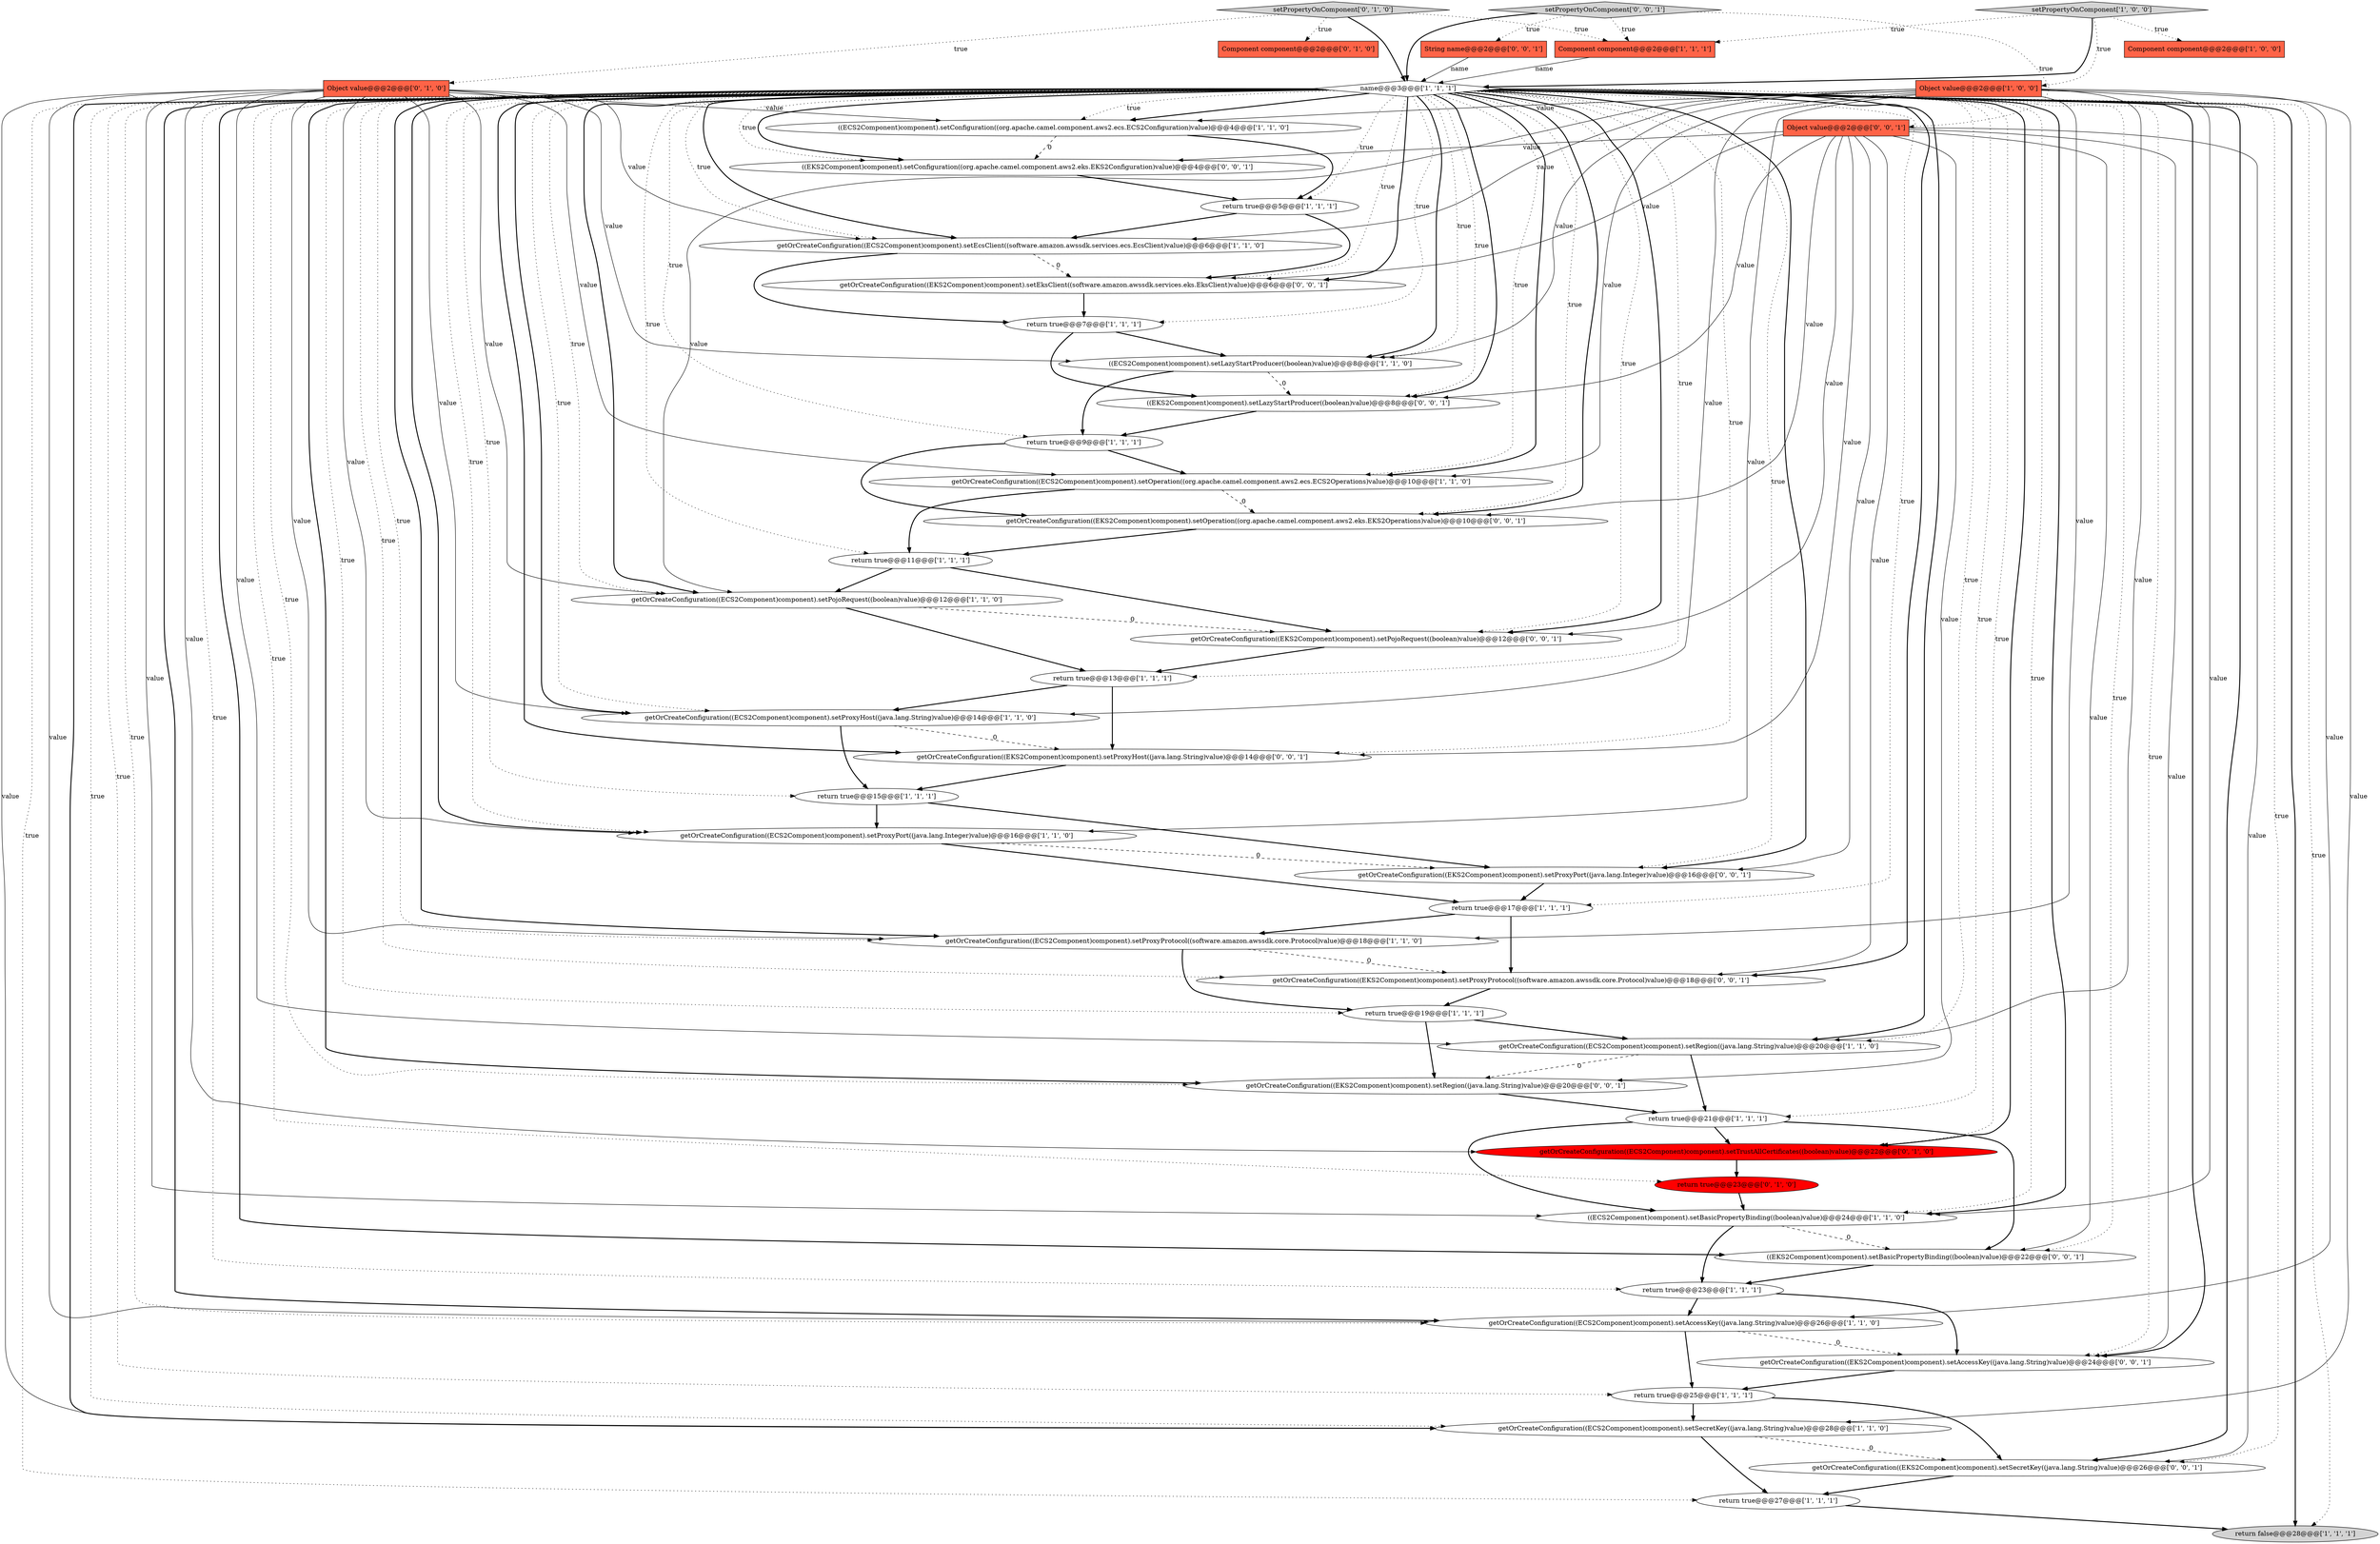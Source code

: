 digraph {
29 [style = filled, label = "getOrCreateConfiguration((ECS2Component)component).setRegion((java.lang.String)value)@@@20@@@['1', '1', '0']", fillcolor = white, shape = ellipse image = "AAA0AAABBB1BBB"];
40 [style = filled, label = "getOrCreateConfiguration((EKS2Component)component).setAccessKey((java.lang.String)value)@@@24@@@['0', '0', '1']", fillcolor = white, shape = ellipse image = "AAA0AAABBB3BBB"];
13 [style = filled, label = "return true@@@13@@@['1', '1', '1']", fillcolor = white, shape = ellipse image = "AAA0AAABBB1BBB"];
15 [style = filled, label = "return false@@@28@@@['1', '1', '1']", fillcolor = lightgray, shape = ellipse image = "AAA0AAABBB1BBB"];
32 [style = filled, label = "setPropertyOnComponent['0', '1', '0']", fillcolor = lightgray, shape = diamond image = "AAA0AAABBB2BBB"];
37 [style = filled, label = "getOrCreateConfiguration((EKS2Component)component).setProxyProtocol((software.amazon.awssdk.core.Protocol)value)@@@18@@@['0', '0', '1']", fillcolor = white, shape = ellipse image = "AAA0AAABBB3BBB"];
8 [style = filled, label = "Component component@@@2@@@['1', '0', '0']", fillcolor = tomato, shape = box image = "AAA0AAABBB1BBB"];
11 [style = filled, label = "return true@@@21@@@['1', '1', '1']", fillcolor = white, shape = ellipse image = "AAA0AAABBB1BBB"];
6 [style = filled, label = "((ECS2Component)component).setBasicPropertyBinding((boolean)value)@@@24@@@['1', '1', '0']", fillcolor = white, shape = ellipse image = "AAA0AAABBB1BBB"];
22 [style = filled, label = "return true@@@17@@@['1', '1', '1']", fillcolor = white, shape = ellipse image = "AAA0AAABBB1BBB"];
23 [style = filled, label = "return true@@@15@@@['1', '1', '1']", fillcolor = white, shape = ellipse image = "AAA0AAABBB1BBB"];
47 [style = filled, label = "((EKS2Component)component).setLazyStartProducer((boolean)value)@@@8@@@['0', '0', '1']", fillcolor = white, shape = ellipse image = "AAA0AAABBB3BBB"];
4 [style = filled, label = "getOrCreateConfiguration((ECS2Component)component).setProxyHost((java.lang.String)value)@@@14@@@['1', '1', '0']", fillcolor = white, shape = ellipse image = "AAA0AAABBB1BBB"];
1 [style = filled, label = "Object value@@@2@@@['1', '0', '0']", fillcolor = tomato, shape = box image = "AAA0AAABBB1BBB"];
30 [style = filled, label = "return true@@@23@@@['0', '1', '0']", fillcolor = red, shape = ellipse image = "AAA1AAABBB2BBB"];
27 [style = filled, label = "getOrCreateConfiguration((ECS2Component)component).setPojoRequest((boolean)value)@@@12@@@['1', '1', '0']", fillcolor = white, shape = ellipse image = "AAA0AAABBB1BBB"];
31 [style = filled, label = "Object value@@@2@@@['0', '1', '0']", fillcolor = tomato, shape = box image = "AAA0AAABBB2BBB"];
42 [style = filled, label = "getOrCreateConfiguration((EKS2Component)component).setProxyPort((java.lang.Integer)value)@@@16@@@['0', '0', '1']", fillcolor = white, shape = ellipse image = "AAA0AAABBB3BBB"];
35 [style = filled, label = "getOrCreateConfiguration((EKS2Component)component).setOperation((org.apache.camel.component.aws2.eks.EKS2Operations)value)@@@10@@@['0', '0', '1']", fillcolor = white, shape = ellipse image = "AAA0AAABBB3BBB"];
44 [style = filled, label = "getOrCreateConfiguration((EKS2Component)component).setSecretKey((java.lang.String)value)@@@26@@@['0', '0', '1']", fillcolor = white, shape = ellipse image = "AAA0AAABBB3BBB"];
16 [style = filled, label = "return true@@@7@@@['1', '1', '1']", fillcolor = white, shape = ellipse image = "AAA0AAABBB1BBB"];
5 [style = filled, label = "return true@@@11@@@['1', '1', '1']", fillcolor = white, shape = ellipse image = "AAA0AAABBB1BBB"];
28 [style = filled, label = "getOrCreateConfiguration((ECS2Component)component).setSecretKey((java.lang.String)value)@@@28@@@['1', '1', '0']", fillcolor = white, shape = ellipse image = "AAA0AAABBB1BBB"];
49 [style = filled, label = "getOrCreateConfiguration((EKS2Component)component).setEksClient((software.amazon.awssdk.services.eks.EksClient)value)@@@6@@@['0', '0', '1']", fillcolor = white, shape = ellipse image = "AAA0AAABBB3BBB"];
36 [style = filled, label = "getOrCreateConfiguration((EKS2Component)component).setPojoRequest((boolean)value)@@@12@@@['0', '0', '1']", fillcolor = white, shape = ellipse image = "AAA0AAABBB3BBB"];
34 [style = filled, label = "getOrCreateConfiguration((ECS2Component)component).setTrustAllCertificates((boolean)value)@@@22@@@['0', '1', '0']", fillcolor = red, shape = ellipse image = "AAA1AAABBB2BBB"];
2 [style = filled, label = "((ECS2Component)component).setConfiguration((org.apache.camel.component.aws2.ecs.ECS2Configuration)value)@@@4@@@['1', '1', '0']", fillcolor = white, shape = ellipse image = "AAA0AAABBB1BBB"];
26 [style = filled, label = "setPropertyOnComponent['1', '0', '0']", fillcolor = lightgray, shape = diamond image = "AAA0AAABBB1BBB"];
38 [style = filled, label = "getOrCreateConfiguration((EKS2Component)component).setProxyHost((java.lang.String)value)@@@14@@@['0', '0', '1']", fillcolor = white, shape = ellipse image = "AAA0AAABBB3BBB"];
0 [style = filled, label = "getOrCreateConfiguration((ECS2Component)component).setEcsClient((software.amazon.awssdk.services.ecs.EcsClient)value)@@@6@@@['1', '1', '0']", fillcolor = white, shape = ellipse image = "AAA0AAABBB1BBB"];
46 [style = filled, label = "((EKS2Component)component).setConfiguration((org.apache.camel.component.aws2.eks.EKS2Configuration)value)@@@4@@@['0', '0', '1']", fillcolor = white, shape = ellipse image = "AAA0AAABBB3BBB"];
18 [style = filled, label = "name@@@3@@@['1', '1', '1']", fillcolor = white, shape = diamond image = "AAA0AAABBB1BBB"];
39 [style = filled, label = "setPropertyOnComponent['0', '0', '1']", fillcolor = lightgray, shape = diamond image = "AAA0AAABBB3BBB"];
9 [style = filled, label = "Component component@@@2@@@['1', '1', '1']", fillcolor = tomato, shape = box image = "AAA0AAABBB1BBB"];
41 [style = filled, label = "((EKS2Component)component).setBasicPropertyBinding((boolean)value)@@@22@@@['0', '0', '1']", fillcolor = white, shape = ellipse image = "AAA0AAABBB3BBB"];
7 [style = filled, label = "return true@@@25@@@['1', '1', '1']", fillcolor = white, shape = ellipse image = "AAA0AAABBB1BBB"];
14 [style = filled, label = "return true@@@5@@@['1', '1', '1']", fillcolor = white, shape = ellipse image = "AAA0AAABBB1BBB"];
43 [style = filled, label = "Object value@@@2@@@['0', '0', '1']", fillcolor = tomato, shape = box image = "AAA0AAABBB3BBB"];
17 [style = filled, label = "getOrCreateConfiguration((ECS2Component)component).setOperation((org.apache.camel.component.aws2.ecs.ECS2Operations)value)@@@10@@@['1', '1', '0']", fillcolor = white, shape = ellipse image = "AAA0AAABBB1BBB"];
45 [style = filled, label = "getOrCreateConfiguration((EKS2Component)component).setRegion((java.lang.String)value)@@@20@@@['0', '0', '1']", fillcolor = white, shape = ellipse image = "AAA0AAABBB3BBB"];
33 [style = filled, label = "Component component@@@2@@@['0', '1', '0']", fillcolor = tomato, shape = box image = "AAA0AAABBB2BBB"];
19 [style = filled, label = "return true@@@27@@@['1', '1', '1']", fillcolor = white, shape = ellipse image = "AAA0AAABBB1BBB"];
3 [style = filled, label = "getOrCreateConfiguration((ECS2Component)component).setProxyPort((java.lang.Integer)value)@@@16@@@['1', '1', '0']", fillcolor = white, shape = ellipse image = "AAA0AAABBB1BBB"];
48 [style = filled, label = "String name@@@2@@@['0', '0', '1']", fillcolor = tomato, shape = box image = "AAA0AAABBB3BBB"];
20 [style = filled, label = "getOrCreateConfiguration((ECS2Component)component).setAccessKey((java.lang.String)value)@@@26@@@['1', '1', '0']", fillcolor = white, shape = ellipse image = "AAA0AAABBB1BBB"];
12 [style = filled, label = "((ECS2Component)component).setLazyStartProducer((boolean)value)@@@8@@@['1', '1', '0']", fillcolor = white, shape = ellipse image = "AAA0AAABBB1BBB"];
25 [style = filled, label = "return true@@@19@@@['1', '1', '1']", fillcolor = white, shape = ellipse image = "AAA0AAABBB1BBB"];
21 [style = filled, label = "getOrCreateConfiguration((ECS2Component)component).setProxyProtocol((software.amazon.awssdk.core.Protocol)value)@@@18@@@['1', '1', '0']", fillcolor = white, shape = ellipse image = "AAA0AAABBB1BBB"];
24 [style = filled, label = "return true@@@23@@@['1', '1', '1']", fillcolor = white, shape = ellipse image = "AAA0AAABBB1BBB"];
10 [style = filled, label = "return true@@@9@@@['1', '1', '1']", fillcolor = white, shape = ellipse image = "AAA0AAABBB1BBB"];
27->13 [style = bold, label=""];
43->37 [style = solid, label="value"];
18->3 [style = bold, label=""];
18->35 [style = dotted, label="true"];
49->16 [style = bold, label=""];
25->45 [style = bold, label=""];
20->40 [style = dashed, label="0"];
18->42 [style = dotted, label="true"];
22->37 [style = bold, label=""];
17->35 [style = dashed, label="0"];
18->15 [style = dotted, label="true"];
44->19 [style = bold, label=""];
10->35 [style = bold, label=""];
1->4 [style = solid, label="value"];
10->17 [style = bold, label=""];
2->46 [style = dashed, label="0"];
47->10 [style = bold, label=""];
21->37 [style = dashed, label="0"];
18->38 [style = dotted, label="true"];
18->20 [style = dotted, label="true"];
25->29 [style = bold, label=""];
30->6 [style = bold, label=""];
43->41 [style = solid, label="value"];
1->0 [style = solid, label="value"];
18->45 [style = bold, label=""];
18->37 [style = dotted, label="true"];
18->34 [style = dotted, label="true"];
39->18 [style = bold, label=""];
31->21 [style = solid, label="value"];
12->10 [style = bold, label=""];
18->49 [style = bold, label=""];
18->44 [style = bold, label=""];
18->47 [style = dotted, label="true"];
6->41 [style = dashed, label="0"];
18->3 [style = dotted, label="true"];
1->20 [style = solid, label="value"];
2->14 [style = bold, label=""];
18->35 [style = bold, label=""];
18->46 [style = bold, label=""];
43->46 [style = solid, label="value"];
32->18 [style = bold, label=""];
19->15 [style = bold, label=""];
0->49 [style = dashed, label="0"];
5->36 [style = bold, label=""];
31->34 [style = solid, label="value"];
18->0 [style = bold, label=""];
1->28 [style = solid, label="value"];
18->13 [style = dotted, label="true"];
18->23 [style = dotted, label="true"];
43->35 [style = solid, label="value"];
18->38 [style = bold, label=""];
39->9 [style = dotted, label="true"];
17->5 [style = bold, label=""];
43->40 [style = solid, label="value"];
31->2 [style = solid, label="value"];
18->16 [style = dotted, label="true"];
48->18 [style = solid, label="name"];
31->17 [style = solid, label="value"];
1->6 [style = solid, label="value"];
18->15 [style = bold, label=""];
18->12 [style = bold, label=""];
1->27 [style = solid, label="value"];
23->3 [style = bold, label=""];
24->40 [style = bold, label=""];
21->25 [style = bold, label=""];
39->43 [style = dotted, label="true"];
26->9 [style = dotted, label="true"];
1->17 [style = solid, label="value"];
18->28 [style = bold, label=""];
29->45 [style = dashed, label="0"];
45->11 [style = bold, label=""];
18->6 [style = dotted, label="true"];
24->20 [style = bold, label=""];
35->5 [style = bold, label=""];
18->45 [style = dotted, label="true"];
18->11 [style = dotted, label="true"];
18->20 [style = bold, label=""];
18->4 [style = bold, label=""];
31->12 [style = solid, label="value"];
12->47 [style = dashed, label="0"];
31->27 [style = solid, label="value"];
26->1 [style = dotted, label="true"];
1->3 [style = solid, label="value"];
28->19 [style = bold, label=""];
18->0 [style = dotted, label="true"];
18->41 [style = dotted, label="true"];
46->14 [style = bold, label=""];
18->5 [style = dotted, label="true"];
18->17 [style = dotted, label="true"];
18->41 [style = bold, label=""];
42->22 [style = bold, label=""];
20->7 [style = bold, label=""];
18->27 [style = dotted, label="true"];
29->11 [style = bold, label=""];
32->31 [style = dotted, label="true"];
4->23 [style = bold, label=""];
7->44 [style = bold, label=""];
18->29 [style = dotted, label="true"];
43->36 [style = solid, label="value"];
18->37 [style = bold, label=""];
0->16 [style = bold, label=""];
26->8 [style = dotted, label="true"];
18->7 [style = dotted, label="true"];
18->44 [style = dotted, label="true"];
18->47 [style = bold, label=""];
4->38 [style = dashed, label="0"];
18->34 [style = bold, label=""];
18->40 [style = bold, label=""];
37->25 [style = bold, label=""];
18->36 [style = dotted, label="true"];
31->28 [style = solid, label="value"];
18->24 [style = dotted, label="true"];
18->21 [style = dotted, label="true"];
18->19 [style = dotted, label="true"];
31->4 [style = solid, label="value"];
6->24 [style = bold, label=""];
18->49 [style = dotted, label="true"];
27->36 [style = dashed, label="0"];
32->33 [style = dotted, label="true"];
1->12 [style = solid, label="value"];
43->42 [style = solid, label="value"];
23->42 [style = bold, label=""];
18->10 [style = dotted, label="true"];
11->41 [style = bold, label=""];
31->6 [style = solid, label="value"];
43->45 [style = solid, label="value"];
36->13 [style = bold, label=""];
7->28 [style = bold, label=""];
18->46 [style = dotted, label="true"];
18->6 [style = bold, label=""];
39->48 [style = dotted, label="true"];
43->47 [style = solid, label="value"];
31->29 [style = solid, label="value"];
31->20 [style = solid, label="value"];
18->21 [style = bold, label=""];
31->0 [style = solid, label="value"];
1->29 [style = solid, label="value"];
18->2 [style = dotted, label="true"];
9->18 [style = solid, label="name"];
18->22 [style = dotted, label="true"];
18->25 [style = dotted, label="true"];
14->49 [style = bold, label=""];
41->24 [style = bold, label=""];
16->47 [style = bold, label=""];
32->9 [style = dotted, label="true"];
11->6 [style = bold, label=""];
22->21 [style = bold, label=""];
18->17 [style = bold, label=""];
38->23 [style = bold, label=""];
18->36 [style = bold, label=""];
18->40 [style = dotted, label="true"];
18->2 [style = bold, label=""];
3->22 [style = bold, label=""];
34->30 [style = bold, label=""];
43->49 [style = solid, label="value"];
18->14 [style = dotted, label="true"];
43->38 [style = solid, label="value"];
18->29 [style = bold, label=""];
40->7 [style = bold, label=""];
18->12 [style = dotted, label="true"];
11->34 [style = bold, label=""];
43->44 [style = solid, label="value"];
14->0 [style = bold, label=""];
18->27 [style = bold, label=""];
1->2 [style = solid, label="value"];
28->44 [style = dashed, label="0"];
18->28 [style = dotted, label="true"];
13->38 [style = bold, label=""];
18->42 [style = bold, label=""];
1->21 [style = solid, label="value"];
18->4 [style = dotted, label="true"];
5->27 [style = bold, label=""];
16->12 [style = bold, label=""];
13->4 [style = bold, label=""];
3->42 [style = dashed, label="0"];
31->3 [style = solid, label="value"];
26->18 [style = bold, label=""];
18->30 [style = dotted, label="true"];
}

